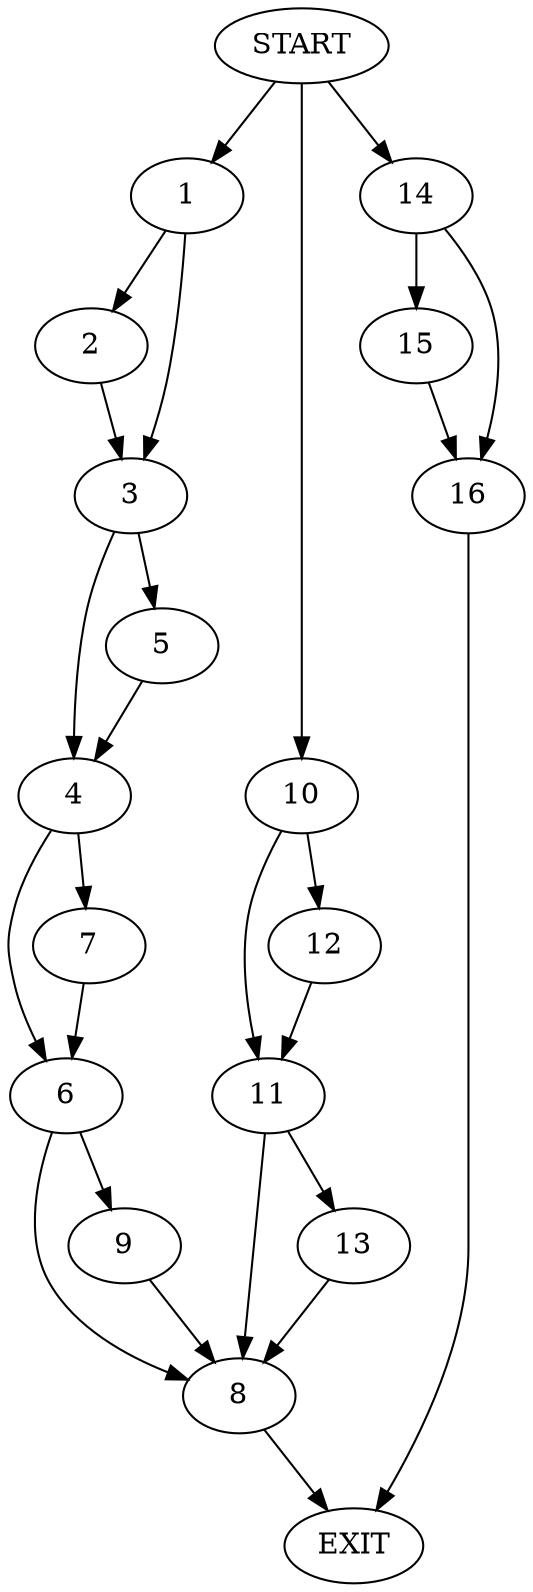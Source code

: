 digraph {
0 [label="START"]
17 [label="EXIT"]
0 -> 1
1 -> 2
1 -> 3
2 -> 3
3 -> 4
3 -> 5
5 -> 4
4 -> 6
4 -> 7
6 -> 8
6 -> 9
7 -> 6
9 -> 8
8 -> 17
0 -> 10
10 -> 11
10 -> 12
11 -> 8
11 -> 13
12 -> 11
13 -> 8
0 -> 14
14 -> 15
14 -> 16
15 -> 16
16 -> 17
}
